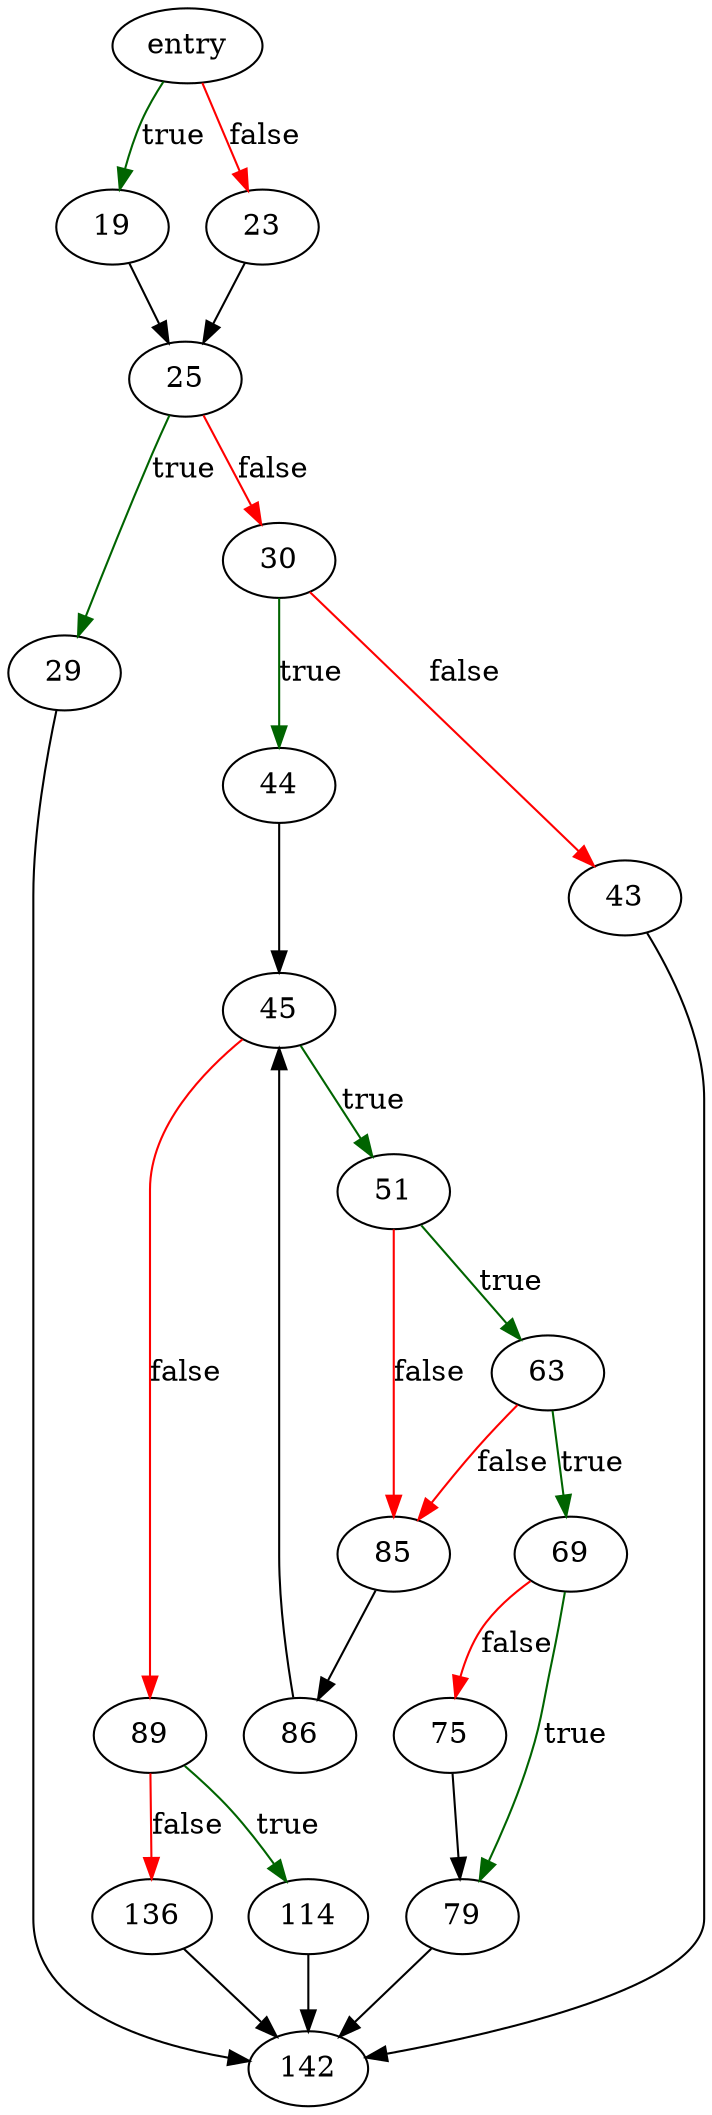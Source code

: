 digraph "sqlite3TableLock" {
	// Node definitions.
	5 [label=entry];
	19;
	23;
	25;
	29;
	30;
	43;
	44;
	45;
	51;
	63;
	69;
	75;
	79;
	85;
	86;
	89;
	114;
	136;
	142;

	// Edge definitions.
	5 -> 19 [
		color=darkgreen
		label=true
	];
	5 -> 23 [
		color=red
		label=false
	];
	19 -> 25;
	23 -> 25;
	25 -> 29 [
		color=darkgreen
		label=true
	];
	25 -> 30 [
		color=red
		label=false
	];
	29 -> 142;
	30 -> 43 [
		color=red
		label=false
	];
	30 -> 44 [
		color=darkgreen
		label=true
	];
	43 -> 142;
	44 -> 45;
	45 -> 51 [
		color=darkgreen
		label=true
	];
	45 -> 89 [
		color=red
		label=false
	];
	51 -> 63 [
		color=darkgreen
		label=true
	];
	51 -> 85 [
		color=red
		label=false
	];
	63 -> 69 [
		color=darkgreen
		label=true
	];
	63 -> 85 [
		color=red
		label=false
	];
	69 -> 75 [
		color=red
		label=false
	];
	69 -> 79 [
		color=darkgreen
		label=true
	];
	75 -> 79;
	79 -> 142;
	85 -> 86;
	86 -> 45;
	89 -> 114 [
		color=darkgreen
		label=true
	];
	89 -> 136 [
		color=red
		label=false
	];
	114 -> 142;
	136 -> 142;
}
